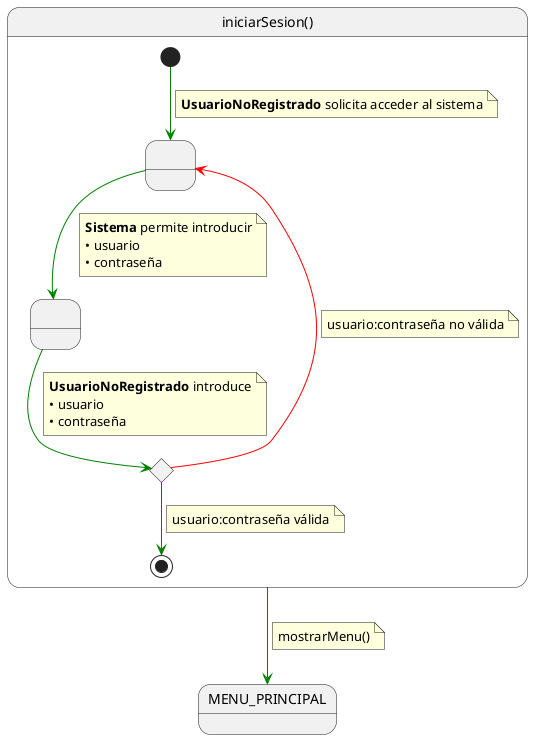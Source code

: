 @startuml iniciarSesion

state iniciarSesion as "iniciarSesion()" {

    state " " as SolicitandoAcceso
    state " " as ProporcionandoCredenciales  
    state c <<choice>>

    [*] -[#green]-> SolicitandoAcceso 
    note on link
    <b>UsuarioNoRegistrado</b> solicita acceder al sistema
    end note    
    
    SolicitandoAcceso -[#green]-> ProporcionandoCredenciales
    note on link
    <b>Sistema</b> permite introducir
    • usuario
    • contraseña
    end note
    
    ProporcionandoCredenciales -[#green]-> c
    note on link
    <b>UsuarioNoRegistrado</b> introduce
    • usuario
    • contraseña
    end note
    
    c -[#red]-> SolicitandoAcceso
    note on link
    usuario:contraseña no válida
    end note

    c -[#green]-> [*]
    note on link
    usuario:contraseña válida
    end note
}

iniciarSesion -[#green]-> MENU_PRINCIPAL
note on link
mostrarMenu()
end note

@enduml